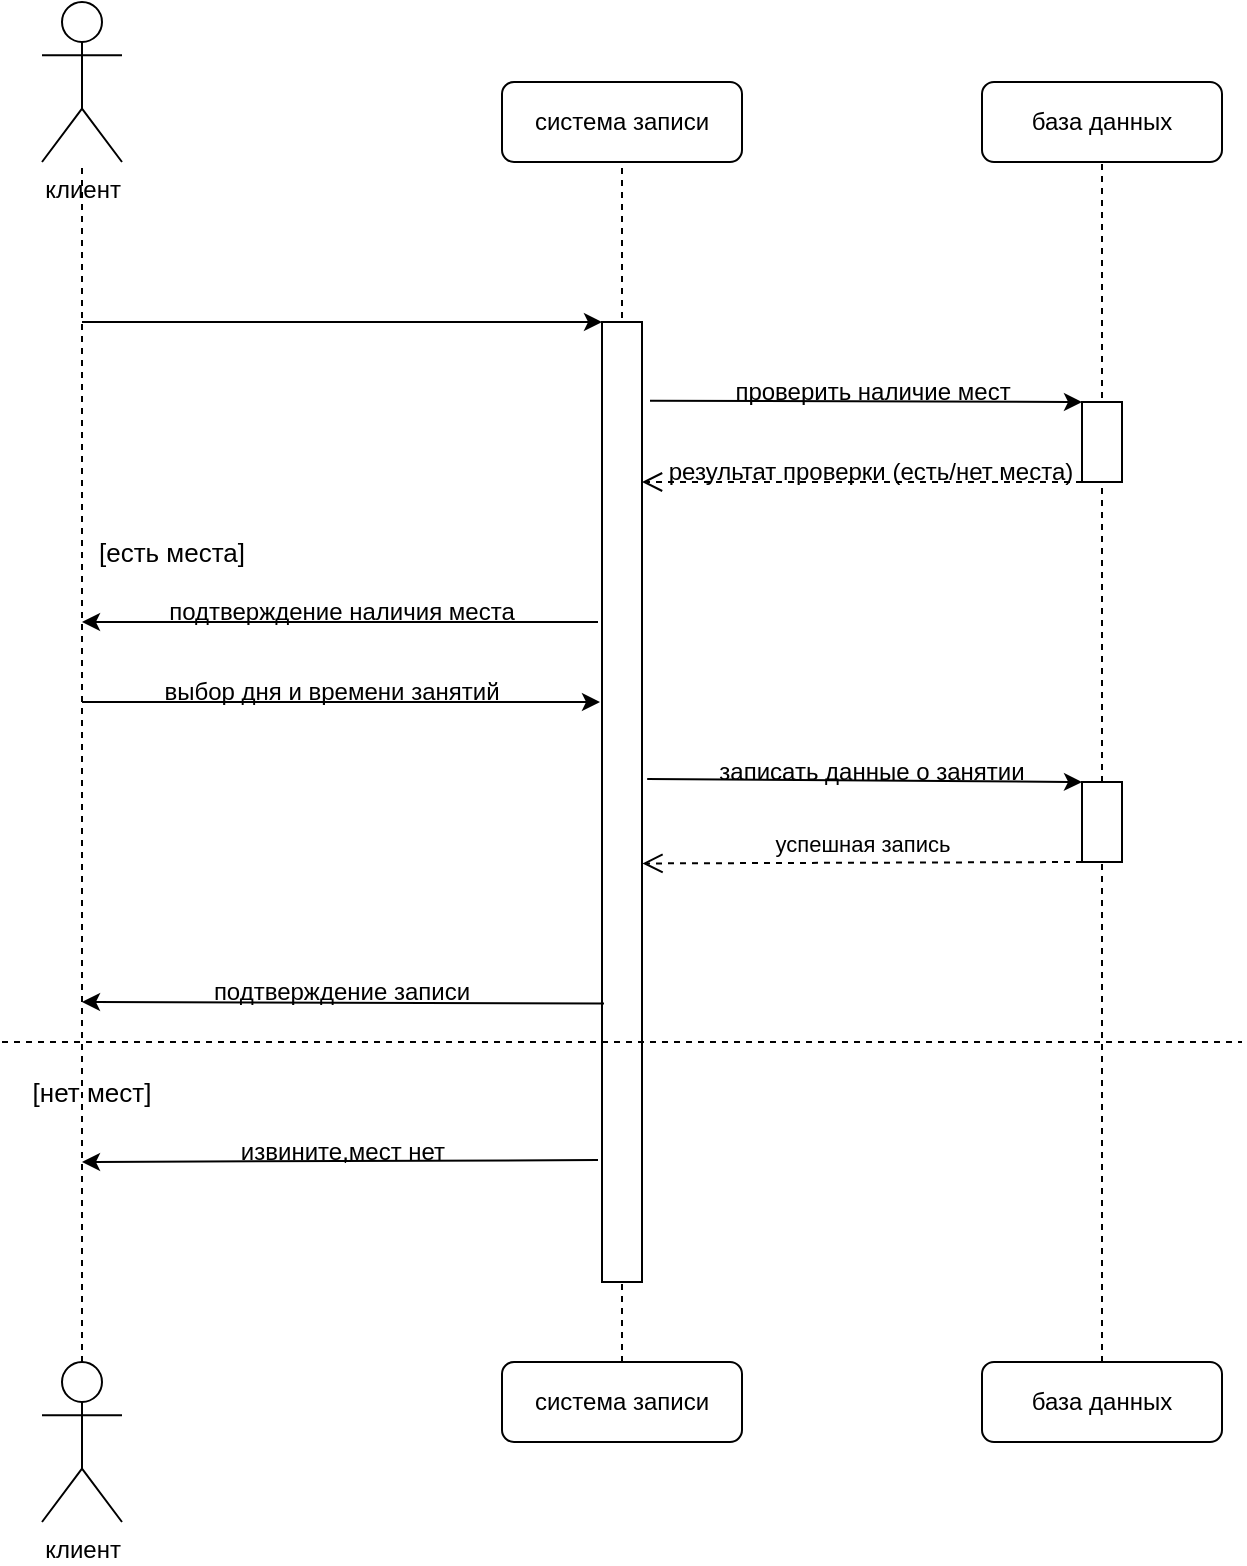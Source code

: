<mxfile version="24.7.16">
  <diagram name="Страница — 1" id="YgeONxJgxgWpR5zbex34">
    <mxGraphModel dx="1678" dy="931" grid="1" gridSize="10" guides="1" tooltips="1" connect="1" arrows="1" fold="1" page="1" pageScale="1" pageWidth="827" pageHeight="1169" math="0" shadow="0">
      <root>
        <mxCell id="0" />
        <mxCell id="1" parent="0" />
        <mxCell id="_hyZOviLnPinnWtjQI2C-1" value="клиент&lt;div&gt;&lt;br&gt;&lt;/div&gt;" style="shape=umlActor;verticalLabelPosition=bottom;verticalAlign=top;html=1;outlineConnect=0;" vertex="1" parent="1">
          <mxGeometry x="80" y="40" width="40" height="80" as="geometry" />
        </mxCell>
        <mxCell id="_hyZOviLnPinnWtjQI2C-3" value="клиент" style="shape=umlActor;verticalLabelPosition=bottom;verticalAlign=top;html=1;outlineConnect=0;" vertex="1" parent="1">
          <mxGeometry x="80" y="720" width="40" height="80" as="geometry" />
        </mxCell>
        <mxCell id="_hyZOviLnPinnWtjQI2C-4" value="" style="endArrow=classic;html=1;rounded=0;" edge="1" parent="1">
          <mxGeometry width="50" height="50" relative="1" as="geometry">
            <mxPoint x="100" y="200" as="sourcePoint" />
            <mxPoint x="360" y="200" as="targetPoint" />
          </mxGeometry>
        </mxCell>
        <mxCell id="_hyZOviLnPinnWtjQI2C-6" value="" style="endArrow=classic;html=1;rounded=0;exitX=1.2;exitY=0.082;exitDx=0;exitDy=0;exitPerimeter=0;" edge="1" parent="1" source="_hyZOviLnPinnWtjQI2C-5">
          <mxGeometry width="50" height="50" relative="1" as="geometry">
            <mxPoint x="410" y="420" as="sourcePoint" />
            <mxPoint x="600" y="240" as="targetPoint" />
          </mxGeometry>
        </mxCell>
        <mxCell id="_hyZOviLnPinnWtjQI2C-7" value="" style="endArrow=none;dashed=1;html=1;rounded=0;" edge="1" parent="1">
          <mxGeometry width="50" height="50" relative="1" as="geometry">
            <mxPoint x="370" y="720" as="sourcePoint" />
            <mxPoint x="370" y="120" as="targetPoint" />
          </mxGeometry>
        </mxCell>
        <mxCell id="_hyZOviLnPinnWtjQI2C-10" value="проверить наличие мест" style="text;html=1;align=center;verticalAlign=middle;resizable=0;points=[];autosize=1;strokeColor=none;fillColor=none;" vertex="1" parent="1">
          <mxGeometry x="415" y="220" width="160" height="30" as="geometry" />
        </mxCell>
        <mxCell id="_hyZOviLnPinnWtjQI2C-13" value="система записи" style="rounded=1;whiteSpace=wrap;html=1;" vertex="1" parent="1">
          <mxGeometry x="310" y="80" width="120" height="40" as="geometry" />
        </mxCell>
        <mxCell id="_hyZOviLnPinnWtjQI2C-14" value="система записи" style="rounded=1;whiteSpace=wrap;html=1;" vertex="1" parent="1">
          <mxGeometry x="310" y="720" width="120" height="40" as="geometry" />
        </mxCell>
        <mxCell id="_hyZOviLnPinnWtjQI2C-15" value="база данных" style="rounded=1;whiteSpace=wrap;html=1;" vertex="1" parent="1">
          <mxGeometry x="550" y="80" width="120" height="40" as="geometry" />
        </mxCell>
        <mxCell id="_hyZOviLnPinnWtjQI2C-16" value="база данных" style="rounded=1;whiteSpace=wrap;html=1;" vertex="1" parent="1">
          <mxGeometry x="550" y="720" width="120" height="40" as="geometry" />
        </mxCell>
        <mxCell id="_hyZOviLnPinnWtjQI2C-18" value="" style="html=1;verticalAlign=bottom;endArrow=open;dashed=1;endSize=8;curved=0;rounded=0;exitX=0;exitY=1;exitDx=0;exitDy=0;" edge="1" parent="1" source="_hyZOviLnPinnWtjQI2C-8">
          <mxGeometry relative="1" as="geometry">
            <mxPoint x="330" y="380" as="sourcePoint" />
            <mxPoint x="380" y="280" as="targetPoint" />
          </mxGeometry>
        </mxCell>
        <mxCell id="_hyZOviLnPinnWtjQI2C-11" value="результат проверки (есть/нет места)" style="text;html=1;align=center;verticalAlign=middle;resizable=0;points=[];autosize=1;strokeColor=none;fillColor=none;" vertex="1" parent="1">
          <mxGeometry x="379" y="260" width="230" height="30" as="geometry" />
        </mxCell>
        <mxCell id="_hyZOviLnPinnWtjQI2C-5" value="" style="rounded=0;whiteSpace=wrap;html=1;" vertex="1" parent="1">
          <mxGeometry x="360" y="200" width="20" height="480" as="geometry" />
        </mxCell>
        <mxCell id="_hyZOviLnPinnWtjQI2C-12" value="" style="endArrow=none;dashed=1;html=1;rounded=0;" edge="1" parent="1" source="_hyZOviLnPinnWtjQI2C-35">
          <mxGeometry width="50" height="50" relative="1" as="geometry">
            <mxPoint x="610" y="720" as="sourcePoint" />
            <mxPoint x="610" y="120" as="targetPoint" />
          </mxGeometry>
        </mxCell>
        <mxCell id="_hyZOviLnPinnWtjQI2C-8" value="" style="rounded=0;whiteSpace=wrap;html=1;" vertex="1" parent="1">
          <mxGeometry x="600" y="240" width="20" height="40" as="geometry" />
        </mxCell>
        <mxCell id="_hyZOviLnPinnWtjQI2C-2" value="" style="endArrow=none;dashed=1;html=1;rounded=0;exitX=0.5;exitY=0;exitDx=0;exitDy=0;exitPerimeter=0;" edge="1" parent="1" target="_hyZOviLnPinnWtjQI2C-1">
          <mxGeometry width="50" height="50" relative="1" as="geometry">
            <mxPoint x="100" y="570" as="sourcePoint" />
            <mxPoint x="360" y="380" as="targetPoint" />
          </mxGeometry>
        </mxCell>
        <mxCell id="_hyZOviLnPinnWtjQI2C-23" value="" style="endArrow=classic;html=1;rounded=0;" edge="1" parent="1">
          <mxGeometry width="50" height="50" relative="1" as="geometry">
            <mxPoint x="358" y="350" as="sourcePoint" />
            <mxPoint x="100" y="350" as="targetPoint" />
          </mxGeometry>
        </mxCell>
        <mxCell id="_hyZOviLnPinnWtjQI2C-24" value="подтверждение наличия места" style="text;html=1;align=center;verticalAlign=middle;whiteSpace=wrap;rounded=0;" vertex="1" parent="1">
          <mxGeometry x="140" y="330" width="180" height="30" as="geometry" />
        </mxCell>
        <mxCell id="_hyZOviLnPinnWtjQI2C-27" value="" style="endArrow=classic;html=1;rounded=0;" edge="1" parent="1">
          <mxGeometry width="50" height="50" relative="1" as="geometry">
            <mxPoint x="100" y="390" as="sourcePoint" />
            <mxPoint x="359" y="390" as="targetPoint" />
          </mxGeometry>
        </mxCell>
        <mxCell id="_hyZOviLnPinnWtjQI2C-32" value="выбор дня и времени занятий" style="text;html=1;align=center;verticalAlign=middle;whiteSpace=wrap;rounded=0;" vertex="1" parent="1">
          <mxGeometry x="130" y="370" width="190" height="30" as="geometry" />
        </mxCell>
        <mxCell id="_hyZOviLnPinnWtjQI2C-33" value="" style="endArrow=classic;html=1;rounded=0;exitX=1.129;exitY=0.476;exitDx=0;exitDy=0;exitPerimeter=0;entryX=0;entryY=0;entryDx=0;entryDy=0;" edge="1" parent="1" source="_hyZOviLnPinnWtjQI2C-5" target="_hyZOviLnPinnWtjQI2C-35">
          <mxGeometry width="50" height="50" relative="1" as="geometry">
            <mxPoint x="300" y="490" as="sourcePoint" />
            <mxPoint x="610" y="428" as="targetPoint" />
          </mxGeometry>
        </mxCell>
        <mxCell id="_hyZOviLnPinnWtjQI2C-34" value="записать данные о занятии" style="text;html=1;align=center;verticalAlign=middle;whiteSpace=wrap;rounded=0;" vertex="1" parent="1">
          <mxGeometry x="410" y="410" width="170" height="30" as="geometry" />
        </mxCell>
        <mxCell id="_hyZOviLnPinnWtjQI2C-36" value="" style="endArrow=none;dashed=1;html=1;rounded=0;" edge="1" parent="1" target="_hyZOviLnPinnWtjQI2C-35">
          <mxGeometry width="50" height="50" relative="1" as="geometry">
            <mxPoint x="610" y="720" as="sourcePoint" />
            <mxPoint x="610" y="120" as="targetPoint" />
          </mxGeometry>
        </mxCell>
        <mxCell id="_hyZOviLnPinnWtjQI2C-35" value="" style="rounded=0;whiteSpace=wrap;html=1;" vertex="1" parent="1">
          <mxGeometry x="600" y="430" width="20" height="40" as="geometry" />
        </mxCell>
        <mxCell id="_hyZOviLnPinnWtjQI2C-37" value="успешная запись" style="html=1;verticalAlign=bottom;endArrow=open;dashed=1;endSize=8;curved=0;rounded=0;exitX=0;exitY=1;exitDx=0;exitDy=0;entryX=1.012;entryY=0.564;entryDx=0;entryDy=0;entryPerimeter=0;" edge="1" parent="1" source="_hyZOviLnPinnWtjQI2C-35" target="_hyZOviLnPinnWtjQI2C-5">
          <mxGeometry relative="1" as="geometry">
            <mxPoint x="360" y="460" as="sourcePoint" />
            <mxPoint x="280" y="460" as="targetPoint" />
          </mxGeometry>
        </mxCell>
        <mxCell id="_hyZOviLnPinnWtjQI2C-38" value="" style="endArrow=classic;html=1;rounded=0;exitX=0.05;exitY=0.71;exitDx=0;exitDy=0;exitPerimeter=0;" edge="1" parent="1" source="_hyZOviLnPinnWtjQI2C-5">
          <mxGeometry width="50" height="50" relative="1" as="geometry">
            <mxPoint x="350" y="540" as="sourcePoint" />
            <mxPoint x="100" y="540" as="targetPoint" />
          </mxGeometry>
        </mxCell>
        <mxCell id="_hyZOviLnPinnWtjQI2C-39" value="подтверждение записи" style="text;html=1;align=center;verticalAlign=middle;whiteSpace=wrap;rounded=0;" vertex="1" parent="1">
          <mxGeometry x="155" y="520" width="150" height="30" as="geometry" />
        </mxCell>
        <mxCell id="_hyZOviLnPinnWtjQI2C-40" value="" style="endArrow=none;dashed=1;html=1;rounded=0;exitX=0;exitY=0.75;exitDx=0;exitDy=0;entryX=1;entryY=0.75;entryDx=0;entryDy=0;" edge="1" parent="1">
          <mxGeometry width="50" height="50" relative="1" as="geometry">
            <mxPoint x="60" y="560" as="sourcePoint" />
            <mxPoint x="680" y="560" as="targetPoint" />
          </mxGeometry>
        </mxCell>
        <mxCell id="_hyZOviLnPinnWtjQI2C-41" value="&lt;font style=&quot;font-size: 13px;&quot;&gt;[есть места]&lt;/font&gt;" style="text;html=1;align=center;verticalAlign=middle;whiteSpace=wrap;rounded=0;" vertex="1" parent="1">
          <mxGeometry x="100" y="300" width="90" height="30" as="geometry" />
        </mxCell>
        <mxCell id="_hyZOviLnPinnWtjQI2C-43" value="" style="endArrow=none;dashed=1;html=1;rounded=0;exitX=0.5;exitY=0;exitDx=0;exitDy=0;exitPerimeter=0;" edge="1" parent="1" source="_hyZOviLnPinnWtjQI2C-3">
          <mxGeometry width="50" height="50" relative="1" as="geometry">
            <mxPoint x="100" y="720" as="sourcePoint" />
            <mxPoint x="100" y="570" as="targetPoint" />
          </mxGeometry>
        </mxCell>
        <mxCell id="_hyZOviLnPinnWtjQI2C-44" value="&lt;font style=&quot;font-size: 13px;&quot;&gt;[нет мест]&lt;/font&gt;" style="text;html=1;align=center;verticalAlign=middle;whiteSpace=wrap;rounded=0;" vertex="1" parent="1">
          <mxGeometry x="70" y="570" width="70" height="30" as="geometry" />
        </mxCell>
        <mxCell id="_hyZOviLnPinnWtjQI2C-45" value="" style="endArrow=classic;html=1;rounded=0;exitX=-0.1;exitY=0.873;exitDx=0;exitDy=0;exitPerimeter=0;" edge="1" parent="1" source="_hyZOviLnPinnWtjQI2C-5">
          <mxGeometry width="50" height="50" relative="1" as="geometry">
            <mxPoint x="190" y="550" as="sourcePoint" />
            <mxPoint x="100" y="620" as="targetPoint" />
          </mxGeometry>
        </mxCell>
        <mxCell id="_hyZOviLnPinnWtjQI2C-46" value="извините,мест нет" style="text;html=1;align=center;verticalAlign=middle;whiteSpace=wrap;rounded=0;" vertex="1" parent="1">
          <mxGeometry x="172.5" y="600" width="115" height="30" as="geometry" />
        </mxCell>
      </root>
    </mxGraphModel>
  </diagram>
</mxfile>
